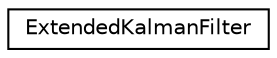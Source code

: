 digraph "Graphical Class Hierarchy"
{
 // INTERACTIVE_SVG=YES
  edge [fontname="Helvetica",fontsize="10",labelfontname="Helvetica",labelfontsize="10"];
  node [fontname="Helvetica",fontsize="10",shape=record];
  rankdir="LR";
  Node1 [label="ExtendedKalmanFilter",height=0.2,width=0.4,color="black", fillcolor="white", style="filled",URL="$classExtendedKalmanFilter.html"];
}
